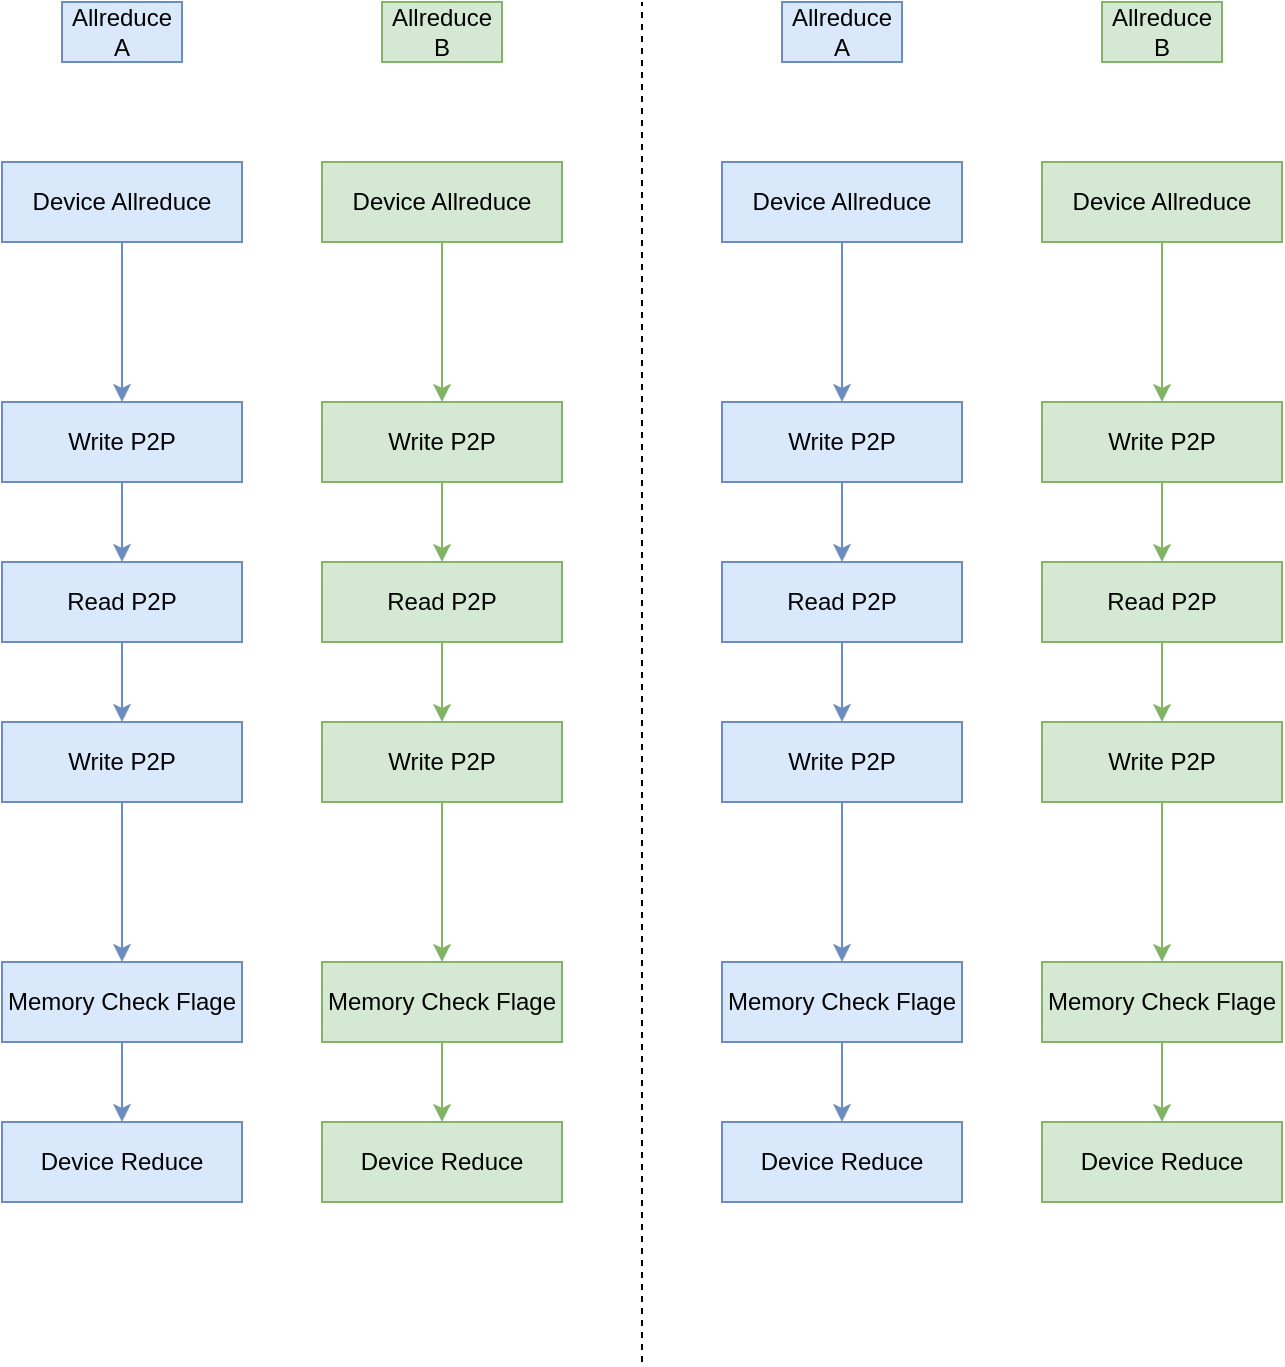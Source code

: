<mxfile version="21.3.2" type="github">
  <diagram name="Page-1" id="tX2IQuwCIjiCe8rqKG4F">
    <mxGraphModel dx="2358" dy="1304" grid="1" gridSize="10" guides="1" tooltips="1" connect="1" arrows="1" fold="1" page="1" pageScale="1" pageWidth="850" pageHeight="1100" math="0" shadow="0">
      <root>
        <mxCell id="0" />
        <mxCell id="1" parent="0" />
        <mxCell id="35na0Je1MFFoeshVlC0p-17" value="" style="edgeStyle=orthogonalEdgeStyle;rounded=0;orthogonalLoop=1;jettySize=auto;html=1;fillColor=#dae8fc;strokeColor=#6c8ebf;" edge="1" parent="1" source="35na0Je1MFFoeshVlC0p-1" target="35na0Je1MFFoeshVlC0p-6">
          <mxGeometry relative="1" as="geometry" />
        </mxCell>
        <mxCell id="35na0Je1MFFoeshVlC0p-1" value="Device Allreduce" style="rounded=0;whiteSpace=wrap;html=1;fillColor=#dae8fc;strokeColor=#6c8ebf;" vertex="1" parent="1">
          <mxGeometry x="120" y="200" width="120" height="40" as="geometry" />
        </mxCell>
        <mxCell id="35na0Je1MFFoeshVlC0p-5" value="" style="endArrow=none;dashed=1;html=1;rounded=0;" edge="1" parent="1">
          <mxGeometry width="50" height="50" relative="1" as="geometry">
            <mxPoint x="440" y="800" as="sourcePoint" />
            <mxPoint x="440" y="120" as="targetPoint" />
          </mxGeometry>
        </mxCell>
        <mxCell id="35na0Je1MFFoeshVlC0p-18" value="" style="edgeStyle=orthogonalEdgeStyle;rounded=0;orthogonalLoop=1;jettySize=auto;html=1;fillColor=#dae8fc;strokeColor=#6c8ebf;" edge="1" parent="1" source="35na0Je1MFFoeshVlC0p-6" target="35na0Je1MFFoeshVlC0p-7">
          <mxGeometry relative="1" as="geometry" />
        </mxCell>
        <mxCell id="35na0Je1MFFoeshVlC0p-6" value="Write P2P" style="rounded=0;whiteSpace=wrap;html=1;fillColor=#dae8fc;strokeColor=#6c8ebf;" vertex="1" parent="1">
          <mxGeometry x="120" y="320" width="120" height="40" as="geometry" />
        </mxCell>
        <mxCell id="35na0Je1MFFoeshVlC0p-19" value="" style="edgeStyle=orthogonalEdgeStyle;rounded=0;orthogonalLoop=1;jettySize=auto;html=1;fillColor=#dae8fc;strokeColor=#6c8ebf;" edge="1" parent="1" source="35na0Je1MFFoeshVlC0p-7" target="35na0Je1MFFoeshVlC0p-8">
          <mxGeometry relative="1" as="geometry" />
        </mxCell>
        <mxCell id="35na0Je1MFFoeshVlC0p-7" value="Read P2P" style="rounded=0;whiteSpace=wrap;html=1;fillColor=#dae8fc;strokeColor=#6c8ebf;" vertex="1" parent="1">
          <mxGeometry x="120" y="400" width="120" height="40" as="geometry" />
        </mxCell>
        <mxCell id="35na0Je1MFFoeshVlC0p-20" value="" style="edgeStyle=orthogonalEdgeStyle;rounded=0;orthogonalLoop=1;jettySize=auto;html=1;fillColor=#dae8fc;strokeColor=#6c8ebf;" edge="1" parent="1" source="35na0Je1MFFoeshVlC0p-8" target="35na0Je1MFFoeshVlC0p-9">
          <mxGeometry relative="1" as="geometry" />
        </mxCell>
        <mxCell id="35na0Je1MFFoeshVlC0p-8" value="Write P2P" style="rounded=0;whiteSpace=wrap;html=1;fillColor=#dae8fc;strokeColor=#6c8ebf;" vertex="1" parent="1">
          <mxGeometry x="120" y="480" width="120" height="40" as="geometry" />
        </mxCell>
        <mxCell id="35na0Je1MFFoeshVlC0p-21" value="" style="edgeStyle=orthogonalEdgeStyle;rounded=0;orthogonalLoop=1;jettySize=auto;html=1;fillColor=#dae8fc;strokeColor=#6c8ebf;" edge="1" parent="1" source="35na0Je1MFFoeshVlC0p-9" target="35na0Je1MFFoeshVlC0p-15">
          <mxGeometry relative="1" as="geometry" />
        </mxCell>
        <mxCell id="35na0Je1MFFoeshVlC0p-9" value="Memory Check Flage" style="rounded=0;whiteSpace=wrap;html=1;fillColor=#dae8fc;strokeColor=#6c8ebf;" vertex="1" parent="1">
          <mxGeometry x="120" y="600" width="120" height="40" as="geometry" />
        </mxCell>
        <mxCell id="35na0Je1MFFoeshVlC0p-15" value="Device Reduce" style="rounded=0;whiteSpace=wrap;html=1;fillColor=#dae8fc;strokeColor=#6c8ebf;" vertex="1" parent="1">
          <mxGeometry x="120" y="680" width="120" height="40" as="geometry" />
        </mxCell>
        <mxCell id="35na0Je1MFFoeshVlC0p-32" value="" style="edgeStyle=orthogonalEdgeStyle;rounded=0;orthogonalLoop=1;jettySize=auto;html=1;fillColor=#d5e8d4;strokeColor=#82b366;" edge="1" parent="1" source="35na0Je1MFFoeshVlC0p-33" target="35na0Je1MFFoeshVlC0p-35">
          <mxGeometry relative="1" as="geometry" />
        </mxCell>
        <mxCell id="35na0Je1MFFoeshVlC0p-33" value="Device Allreduce" style="rounded=0;whiteSpace=wrap;html=1;fillColor=#d5e8d4;strokeColor=#82b366;" vertex="1" parent="1">
          <mxGeometry x="280" y="200" width="120" height="40" as="geometry" />
        </mxCell>
        <mxCell id="35na0Je1MFFoeshVlC0p-34" value="" style="edgeStyle=orthogonalEdgeStyle;rounded=0;orthogonalLoop=1;jettySize=auto;html=1;fillColor=#d5e8d4;strokeColor=#82b366;" edge="1" parent="1" source="35na0Je1MFFoeshVlC0p-35" target="35na0Je1MFFoeshVlC0p-37">
          <mxGeometry relative="1" as="geometry" />
        </mxCell>
        <mxCell id="35na0Je1MFFoeshVlC0p-35" value="Write P2P" style="rounded=0;whiteSpace=wrap;html=1;fillColor=#d5e8d4;strokeColor=#82b366;" vertex="1" parent="1">
          <mxGeometry x="280" y="320" width="120" height="40" as="geometry" />
        </mxCell>
        <mxCell id="35na0Je1MFFoeshVlC0p-36" value="" style="edgeStyle=orthogonalEdgeStyle;rounded=0;orthogonalLoop=1;jettySize=auto;html=1;fillColor=#d5e8d4;strokeColor=#82b366;" edge="1" parent="1" source="35na0Je1MFFoeshVlC0p-37" target="35na0Je1MFFoeshVlC0p-39">
          <mxGeometry relative="1" as="geometry" />
        </mxCell>
        <mxCell id="35na0Je1MFFoeshVlC0p-37" value="Read P2P" style="rounded=0;whiteSpace=wrap;html=1;fillColor=#d5e8d4;strokeColor=#82b366;" vertex="1" parent="1">
          <mxGeometry x="280" y="400" width="120" height="40" as="geometry" />
        </mxCell>
        <mxCell id="35na0Je1MFFoeshVlC0p-38" value="" style="edgeStyle=orthogonalEdgeStyle;rounded=0;orthogonalLoop=1;jettySize=auto;html=1;fillColor=#d5e8d4;strokeColor=#82b366;" edge="1" parent="1" source="35na0Je1MFFoeshVlC0p-39" target="35na0Je1MFFoeshVlC0p-41">
          <mxGeometry relative="1" as="geometry" />
        </mxCell>
        <mxCell id="35na0Je1MFFoeshVlC0p-39" value="Write P2P" style="rounded=0;whiteSpace=wrap;html=1;fillColor=#d5e8d4;strokeColor=#82b366;" vertex="1" parent="1">
          <mxGeometry x="280" y="480" width="120" height="40" as="geometry" />
        </mxCell>
        <mxCell id="35na0Je1MFFoeshVlC0p-40" value="" style="edgeStyle=orthogonalEdgeStyle;rounded=0;orthogonalLoop=1;jettySize=auto;html=1;fillColor=#d5e8d4;strokeColor=#82b366;" edge="1" parent="1" source="35na0Je1MFFoeshVlC0p-41" target="35na0Je1MFFoeshVlC0p-43">
          <mxGeometry relative="1" as="geometry" />
        </mxCell>
        <mxCell id="35na0Je1MFFoeshVlC0p-41" value="Memory Check Flage" style="rounded=0;whiteSpace=wrap;html=1;fillColor=#d5e8d4;strokeColor=#82b366;" vertex="1" parent="1">
          <mxGeometry x="280" y="600" width="120" height="40" as="geometry" />
        </mxCell>
        <mxCell id="35na0Je1MFFoeshVlC0p-43" value="Device Reduce" style="rounded=0;whiteSpace=wrap;html=1;fillColor=#d5e8d4;strokeColor=#82b366;" vertex="1" parent="1">
          <mxGeometry x="280" y="680" width="120" height="40" as="geometry" />
        </mxCell>
        <mxCell id="35na0Je1MFFoeshVlC0p-53" value="" style="edgeStyle=orthogonalEdgeStyle;rounded=0;orthogonalLoop=1;jettySize=auto;html=1;fillColor=#dae8fc;strokeColor=#6c8ebf;" edge="1" parent="1" source="35na0Je1MFFoeshVlC0p-54" target="35na0Je1MFFoeshVlC0p-56">
          <mxGeometry relative="1" as="geometry" />
        </mxCell>
        <mxCell id="35na0Je1MFFoeshVlC0p-54" value="Device Allreduce" style="rounded=0;whiteSpace=wrap;html=1;fillColor=#dae8fc;strokeColor=#6c8ebf;" vertex="1" parent="1">
          <mxGeometry x="480" y="200" width="120" height="40" as="geometry" />
        </mxCell>
        <mxCell id="35na0Je1MFFoeshVlC0p-55" value="" style="edgeStyle=orthogonalEdgeStyle;rounded=0;orthogonalLoop=1;jettySize=auto;html=1;fillColor=#dae8fc;strokeColor=#6c8ebf;" edge="1" parent="1" source="35na0Je1MFFoeshVlC0p-56" target="35na0Je1MFFoeshVlC0p-58">
          <mxGeometry relative="1" as="geometry" />
        </mxCell>
        <mxCell id="35na0Je1MFFoeshVlC0p-56" value="Write P2P" style="rounded=0;whiteSpace=wrap;html=1;fillColor=#dae8fc;strokeColor=#6c8ebf;" vertex="1" parent="1">
          <mxGeometry x="480" y="320" width="120" height="40" as="geometry" />
        </mxCell>
        <mxCell id="35na0Je1MFFoeshVlC0p-57" value="" style="edgeStyle=orthogonalEdgeStyle;rounded=0;orthogonalLoop=1;jettySize=auto;html=1;fillColor=#dae8fc;strokeColor=#6c8ebf;" edge="1" parent="1" source="35na0Je1MFFoeshVlC0p-58" target="35na0Je1MFFoeshVlC0p-60">
          <mxGeometry relative="1" as="geometry" />
        </mxCell>
        <mxCell id="35na0Je1MFFoeshVlC0p-58" value="Read P2P" style="rounded=0;whiteSpace=wrap;html=1;fillColor=#dae8fc;strokeColor=#6c8ebf;" vertex="1" parent="1">
          <mxGeometry x="480" y="400" width="120" height="40" as="geometry" />
        </mxCell>
        <mxCell id="35na0Je1MFFoeshVlC0p-59" value="" style="edgeStyle=orthogonalEdgeStyle;rounded=0;orthogonalLoop=1;jettySize=auto;html=1;fillColor=#dae8fc;strokeColor=#6c8ebf;" edge="1" parent="1" source="35na0Je1MFFoeshVlC0p-60" target="35na0Je1MFFoeshVlC0p-62">
          <mxGeometry relative="1" as="geometry" />
        </mxCell>
        <mxCell id="35na0Je1MFFoeshVlC0p-60" value="Write P2P" style="rounded=0;whiteSpace=wrap;html=1;fillColor=#dae8fc;strokeColor=#6c8ebf;" vertex="1" parent="1">
          <mxGeometry x="480" y="480" width="120" height="40" as="geometry" />
        </mxCell>
        <mxCell id="35na0Je1MFFoeshVlC0p-61" value="" style="edgeStyle=orthogonalEdgeStyle;rounded=0;orthogonalLoop=1;jettySize=auto;html=1;fillColor=#dae8fc;strokeColor=#6c8ebf;" edge="1" parent="1" source="35na0Je1MFFoeshVlC0p-62" target="35na0Je1MFFoeshVlC0p-64">
          <mxGeometry relative="1" as="geometry" />
        </mxCell>
        <mxCell id="35na0Je1MFFoeshVlC0p-62" value="Memory Check Flage" style="rounded=0;whiteSpace=wrap;html=1;fillColor=#dae8fc;strokeColor=#6c8ebf;" vertex="1" parent="1">
          <mxGeometry x="480" y="600" width="120" height="40" as="geometry" />
        </mxCell>
        <mxCell id="35na0Je1MFFoeshVlC0p-64" value="Device Reduce" style="rounded=0;whiteSpace=wrap;html=1;fillColor=#dae8fc;strokeColor=#6c8ebf;" vertex="1" parent="1">
          <mxGeometry x="480" y="680" width="120" height="40" as="geometry" />
        </mxCell>
        <mxCell id="35na0Je1MFFoeshVlC0p-74" value="" style="edgeStyle=orthogonalEdgeStyle;rounded=0;orthogonalLoop=1;jettySize=auto;html=1;fillColor=#d5e8d4;strokeColor=#82b366;" edge="1" parent="1" source="35na0Je1MFFoeshVlC0p-75" target="35na0Je1MFFoeshVlC0p-77">
          <mxGeometry relative="1" as="geometry" />
        </mxCell>
        <mxCell id="35na0Je1MFFoeshVlC0p-75" value="Device Allreduce" style="rounded=0;whiteSpace=wrap;html=1;fillColor=#d5e8d4;strokeColor=#82b366;" vertex="1" parent="1">
          <mxGeometry x="640" y="200" width="120" height="40" as="geometry" />
        </mxCell>
        <mxCell id="35na0Je1MFFoeshVlC0p-76" value="" style="edgeStyle=orthogonalEdgeStyle;rounded=0;orthogonalLoop=1;jettySize=auto;html=1;fillColor=#d5e8d4;strokeColor=#82b366;" edge="1" parent="1" source="35na0Je1MFFoeshVlC0p-77" target="35na0Je1MFFoeshVlC0p-79">
          <mxGeometry relative="1" as="geometry" />
        </mxCell>
        <mxCell id="35na0Je1MFFoeshVlC0p-77" value="Write P2P" style="rounded=0;whiteSpace=wrap;html=1;fillColor=#d5e8d4;strokeColor=#82b366;" vertex="1" parent="1">
          <mxGeometry x="640" y="320" width="120" height="40" as="geometry" />
        </mxCell>
        <mxCell id="35na0Je1MFFoeshVlC0p-78" value="" style="edgeStyle=orthogonalEdgeStyle;rounded=0;orthogonalLoop=1;jettySize=auto;html=1;fillColor=#d5e8d4;strokeColor=#82b366;" edge="1" parent="1" source="35na0Je1MFFoeshVlC0p-79" target="35na0Je1MFFoeshVlC0p-81">
          <mxGeometry relative="1" as="geometry" />
        </mxCell>
        <mxCell id="35na0Je1MFFoeshVlC0p-79" value="Read P2P" style="rounded=0;whiteSpace=wrap;html=1;fillColor=#d5e8d4;strokeColor=#82b366;" vertex="1" parent="1">
          <mxGeometry x="640" y="400" width="120" height="40" as="geometry" />
        </mxCell>
        <mxCell id="35na0Je1MFFoeshVlC0p-80" value="" style="edgeStyle=orthogonalEdgeStyle;rounded=0;orthogonalLoop=1;jettySize=auto;html=1;fillColor=#d5e8d4;strokeColor=#82b366;" edge="1" parent="1" source="35na0Je1MFFoeshVlC0p-81" target="35na0Je1MFFoeshVlC0p-83">
          <mxGeometry relative="1" as="geometry" />
        </mxCell>
        <mxCell id="35na0Je1MFFoeshVlC0p-81" value="Write P2P" style="rounded=0;whiteSpace=wrap;html=1;fillColor=#d5e8d4;strokeColor=#82b366;" vertex="1" parent="1">
          <mxGeometry x="640" y="480" width="120" height="40" as="geometry" />
        </mxCell>
        <mxCell id="35na0Je1MFFoeshVlC0p-82" value="" style="edgeStyle=orthogonalEdgeStyle;rounded=0;orthogonalLoop=1;jettySize=auto;html=1;fillColor=#d5e8d4;strokeColor=#82b366;" edge="1" parent="1" source="35na0Je1MFFoeshVlC0p-83" target="35na0Je1MFFoeshVlC0p-85">
          <mxGeometry relative="1" as="geometry" />
        </mxCell>
        <mxCell id="35na0Je1MFFoeshVlC0p-83" value="Memory Check Flage" style="rounded=0;whiteSpace=wrap;html=1;fillColor=#d5e8d4;strokeColor=#82b366;" vertex="1" parent="1">
          <mxGeometry x="640" y="600" width="120" height="40" as="geometry" />
        </mxCell>
        <mxCell id="35na0Je1MFFoeshVlC0p-85" value="Device Reduce" style="rounded=0;whiteSpace=wrap;html=1;fillColor=#d5e8d4;strokeColor=#82b366;" vertex="1" parent="1">
          <mxGeometry x="640" y="680" width="120" height="40" as="geometry" />
        </mxCell>
        <mxCell id="35na0Je1MFFoeshVlC0p-95" value="Allreduce&lt;br&gt;A" style="text;html=1;strokeColor=#6c8ebf;fillColor=#dae8fc;align=center;verticalAlign=middle;whiteSpace=wrap;rounded=0;" vertex="1" parent="1">
          <mxGeometry x="150" y="120" width="60" height="30" as="geometry" />
        </mxCell>
        <mxCell id="35na0Je1MFFoeshVlC0p-96" value="Allreduce&lt;br&gt;A" style="text;html=1;strokeColor=#6c8ebf;fillColor=#dae8fc;align=center;verticalAlign=middle;whiteSpace=wrap;rounded=0;" vertex="1" parent="1">
          <mxGeometry x="510" y="120" width="60" height="30" as="geometry" />
        </mxCell>
        <mxCell id="35na0Je1MFFoeshVlC0p-97" value="Allreduce&lt;br&gt;B" style="text;html=1;strokeColor=#82b366;fillColor=#d5e8d4;align=center;verticalAlign=middle;whiteSpace=wrap;rounded=0;" vertex="1" parent="1">
          <mxGeometry x="670" y="120" width="60" height="30" as="geometry" />
        </mxCell>
        <mxCell id="35na0Je1MFFoeshVlC0p-98" value="Allreduce&lt;br&gt;B" style="text;html=1;strokeColor=#82b366;fillColor=#d5e8d4;align=center;verticalAlign=middle;whiteSpace=wrap;rounded=0;" vertex="1" parent="1">
          <mxGeometry x="310" y="120" width="60" height="30" as="geometry" />
        </mxCell>
      </root>
    </mxGraphModel>
  </diagram>
</mxfile>
